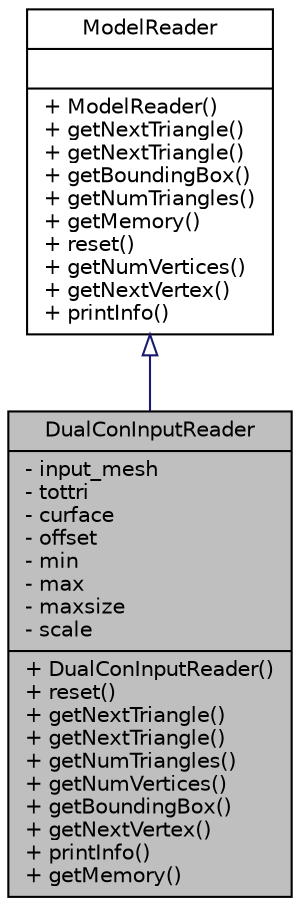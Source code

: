 digraph G
{
  edge [fontname="Helvetica",fontsize="10",labelfontname="Helvetica",labelfontsize="10"];
  node [fontname="Helvetica",fontsize="10",shape=record];
  Node1 [label="{DualConInputReader\n|- input_mesh\l- tottri\l- curface\l- offset\l- min\l- max\l- maxsize\l- scale\l|+ DualConInputReader()\l+ reset()\l+ getNextTriangle()\l+ getNextTriangle()\l+ getNumTriangles()\l+ getNumVertices()\l+ getBoundingBox()\l+ getNextVertex()\l+ printInfo()\l+ getMemory()\l}",height=0.2,width=0.4,color="black", fillcolor="grey75", style="filled" fontcolor="black"];
  Node2 -> Node1 [dir=back,color="midnightblue",fontsize="10",style="solid",arrowtail="empty",fontname="Helvetica"];
  Node2 [label="{ModelReader\n||+ ModelReader()\l+ getNextTriangle()\l+ getNextTriangle()\l+ getBoundingBox()\l+ getNumTriangles()\l+ getMemory()\l+ reset()\l+ getNumVertices()\l+ getNextVertex()\l+ printInfo()\l}",height=0.2,width=0.4,color="black", fillcolor="white", style="filled",URL="$d5/d15/classModelReader.html"];
}
